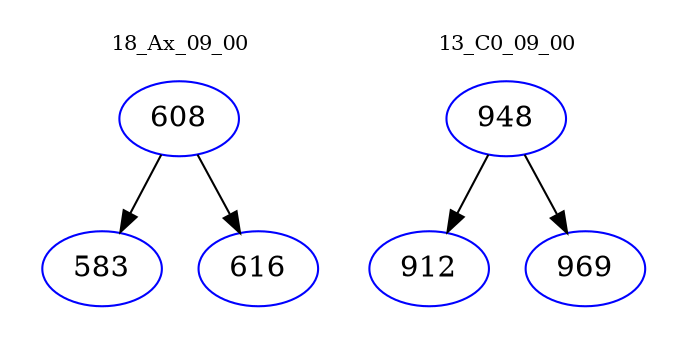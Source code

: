 digraph{
subgraph cluster_0 {
color = white
label = "18_Ax_09_00";
fontsize=10;
T0_608 [label="608", color="blue"]
T0_608 -> T0_583 [color="black"]
T0_583 [label="583", color="blue"]
T0_608 -> T0_616 [color="black"]
T0_616 [label="616", color="blue"]
}
subgraph cluster_1 {
color = white
label = "13_C0_09_00";
fontsize=10;
T1_948 [label="948", color="blue"]
T1_948 -> T1_912 [color="black"]
T1_912 [label="912", color="blue"]
T1_948 -> T1_969 [color="black"]
T1_969 [label="969", color="blue"]
}
}
